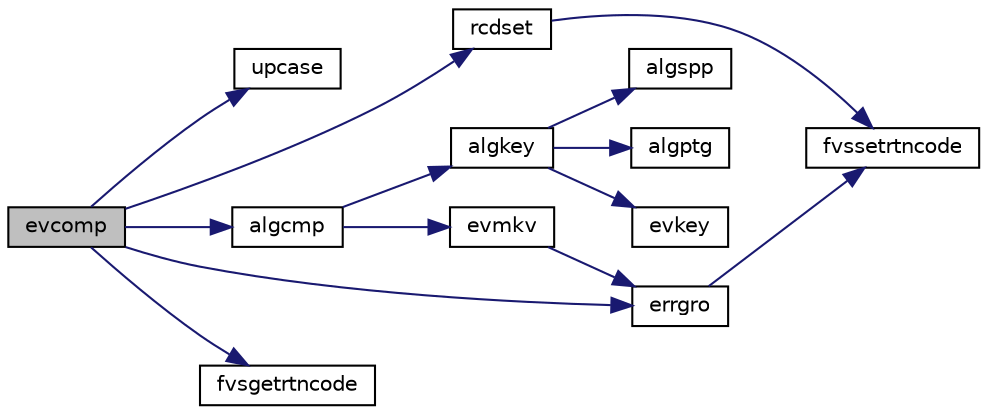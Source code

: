 digraph "evcomp"
{
  edge [fontname="Helvetica",fontsize="10",labelfontname="Helvetica",labelfontsize="10"];
  node [fontname="Helvetica",fontsize="10",shape=record];
  rankdir="LR";
  Node1 [label="evcomp",height=0.2,width=0.4,color="black", fillcolor="grey75", style="filled", fontcolor="black"];
  Node1 -> Node2 [color="midnightblue",fontsize="10",style="solid",fontname="Helvetica"];
  Node2 [label="upcase",height=0.2,width=0.4,color="black", fillcolor="white", style="filled",URL="$upcase_8f.html#a412a50f91650f78ed984862cdcd7a60d"];
  Node1 -> Node3 [color="midnightblue",fontsize="10",style="solid",fontname="Helvetica"];
  Node3 [label="rcdset",height=0.2,width=0.4,color="black", fillcolor="white", style="filled",URL="$rcdset_8f.html#a1dba8a40ee085d920a3ebb27fcd34a59"];
  Node3 -> Node4 [color="midnightblue",fontsize="10",style="solid",fontname="Helvetica"];
  Node4 [label="fvssetrtncode",height=0.2,width=0.4,color="black", fillcolor="white", style="filled",URL="$cmdline_8f.html#a079170808ee3336a99645e9e57dfe5a9"];
  Node1 -> Node5 [color="midnightblue",fontsize="10",style="solid",fontname="Helvetica"];
  Node5 [label="algcmp",height=0.2,width=0.4,color="black", fillcolor="white", style="filled",URL="$algcmp_8f.html#afd50b966122b2193b95d7ef497277469"];
  Node5 -> Node6 [color="midnightblue",fontsize="10",style="solid",fontname="Helvetica"];
  Node6 [label="algkey",height=0.2,width=0.4,color="black", fillcolor="white", style="filled",URL="$algkey_8f.html#af4ec0db3053891bbd430e63da8431e46"];
  Node6 -> Node7 [color="midnightblue",fontsize="10",style="solid",fontname="Helvetica"];
  Node7 [label="algspp",height=0.2,width=0.4,color="black", fillcolor="white", style="filled",URL="$algspp_8f.html#a168daddd8cea4fb5a0d4c73c96e0bbdc"];
  Node6 -> Node8 [color="midnightblue",fontsize="10",style="solid",fontname="Helvetica"];
  Node8 [label="algptg",height=0.2,width=0.4,color="black", fillcolor="white", style="filled",URL="$algptg_8f.html#a41145d20a0141322326ff4e9f12d821d"];
  Node6 -> Node9 [color="midnightblue",fontsize="10",style="solid",fontname="Helvetica"];
  Node9 [label="evkey",height=0.2,width=0.4,color="black", fillcolor="white", style="filled",URL="$evkey_8f.html#aedd8146bb059fc0ecc495668293a50e3"];
  Node5 -> Node10 [color="midnightblue",fontsize="10",style="solid",fontname="Helvetica"];
  Node10 [label="evmkv",height=0.2,width=0.4,color="black", fillcolor="white", style="filled",URL="$evmkv_8f.html#a625d517d23b8ff7f41867ded4b3ab3b1"];
  Node10 -> Node11 [color="midnightblue",fontsize="10",style="solid",fontname="Helvetica"];
  Node11 [label="errgro",height=0.2,width=0.4,color="black", fillcolor="white", style="filled",URL="$errgro_8f.html#a638bc8982f252f2894cb512c31d9890a"];
  Node11 -> Node4 [color="midnightblue",fontsize="10",style="solid",fontname="Helvetica"];
  Node1 -> Node11 [color="midnightblue",fontsize="10",style="solid",fontname="Helvetica"];
  Node1 -> Node12 [color="midnightblue",fontsize="10",style="solid",fontname="Helvetica"];
  Node12 [label="fvsgetrtncode",height=0.2,width=0.4,color="black", fillcolor="white", style="filled",URL="$cmdline_8f.html#a0772cb6ab1daa15981fb8fcb46971c27"];
}
